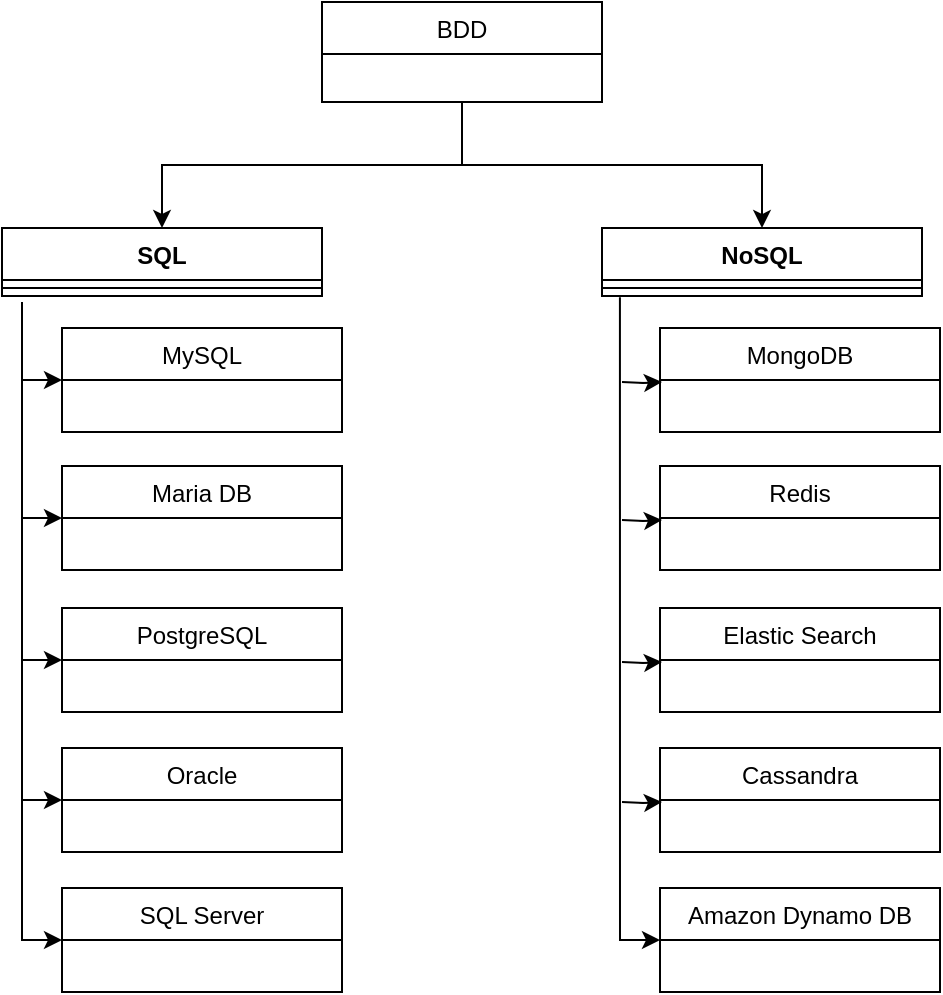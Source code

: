 <mxfile version="20.0.4" type="device"><diagram id="C5RBs43oDa-KdzZeNtuy" name="Page-1"><mxGraphModel dx="596" dy="468" grid="1" gridSize="10" guides="1" tooltips="1" connect="1" arrows="1" fold="1" page="1" pageScale="1" pageWidth="827" pageHeight="1169" math="0" shadow="0"><root><mxCell id="WIyWlLk6GJQsqaUBKTNV-0"/><mxCell id="WIyWlLk6GJQsqaUBKTNV-1" parent="WIyWlLk6GJQsqaUBKTNV-0"/><mxCell id="rcnci0UdDJZm_lKx0qY4-26" style="edgeStyle=orthogonalEdgeStyle;rounded=0;orthogonalLoop=1;jettySize=auto;html=1;entryX=0.5;entryY=0;entryDx=0;entryDy=0;" edge="1" parent="WIyWlLk6GJQsqaUBKTNV-1" source="rcnci0UdDJZm_lKx0qY4-0" target="rcnci0UdDJZm_lKx0qY4-4"><mxGeometry relative="1" as="geometry"/></mxCell><mxCell id="rcnci0UdDJZm_lKx0qY4-27" style="edgeStyle=orthogonalEdgeStyle;rounded=0;orthogonalLoop=1;jettySize=auto;html=1;exitX=0.5;exitY=1;exitDx=0;exitDy=0;" edge="1" parent="WIyWlLk6GJQsqaUBKTNV-1" source="rcnci0UdDJZm_lKx0qY4-0" target="rcnci0UdDJZm_lKx0qY4-8"><mxGeometry relative="1" as="geometry"/></mxCell><mxCell id="rcnci0UdDJZm_lKx0qY4-0" value="BDD" style="swimlane;fontStyle=0;childLayout=stackLayout;horizontal=1;startSize=26;fillColor=none;horizontalStack=0;resizeParent=1;resizeParentMax=0;resizeLast=0;collapsible=1;marginBottom=0;" vertex="1" parent="WIyWlLk6GJQsqaUBKTNV-1"><mxGeometry x="190" y="300" width="140" height="50" as="geometry"/></mxCell><mxCell id="rcnci0UdDJZm_lKx0qY4-4" value="SQL" style="swimlane;fontStyle=1;align=center;verticalAlign=top;childLayout=stackLayout;horizontal=1;startSize=26;horizontalStack=0;resizeParent=1;resizeParentMax=0;resizeLast=0;collapsible=1;marginBottom=0;" vertex="1" parent="WIyWlLk6GJQsqaUBKTNV-1"><mxGeometry x="30" y="413" width="160" height="34" as="geometry"/></mxCell><mxCell id="rcnci0UdDJZm_lKx0qY4-6" value="" style="line;strokeWidth=1;fillColor=none;align=left;verticalAlign=middle;spacingTop=-1;spacingLeft=3;spacingRight=3;rotatable=0;labelPosition=right;points=[];portConstraint=eastwest;" vertex="1" parent="rcnci0UdDJZm_lKx0qY4-4"><mxGeometry y="26" width="160" height="8" as="geometry"/></mxCell><mxCell id="rcnci0UdDJZm_lKx0qY4-8" value="NoSQL" style="swimlane;fontStyle=1;align=center;verticalAlign=top;childLayout=stackLayout;horizontal=1;startSize=26;horizontalStack=0;resizeParent=1;resizeParentMax=0;resizeLast=0;collapsible=1;marginBottom=0;" vertex="1" parent="WIyWlLk6GJQsqaUBKTNV-1"><mxGeometry x="330" y="413" width="160" height="34" as="geometry"/></mxCell><mxCell id="rcnci0UdDJZm_lKx0qY4-10" value="" style="line;strokeWidth=1;fillColor=none;align=left;verticalAlign=middle;spacingTop=-1;spacingLeft=3;spacingRight=3;rotatable=0;labelPosition=right;points=[];portConstraint=eastwest;" vertex="1" parent="rcnci0UdDJZm_lKx0qY4-8"><mxGeometry y="26" width="160" height="8" as="geometry"/></mxCell><mxCell id="rcnci0UdDJZm_lKx0qY4-15" value="MySQL" style="swimlane;fontStyle=0;childLayout=stackLayout;horizontal=1;startSize=26;fillColor=none;horizontalStack=0;resizeParent=1;resizeParentMax=0;resizeLast=0;collapsible=1;marginBottom=0;" vertex="1" parent="WIyWlLk6GJQsqaUBKTNV-1"><mxGeometry x="60" y="463" width="140" height="52" as="geometry"/></mxCell><mxCell id="rcnci0UdDJZm_lKx0qY4-16" value="Maria DB" style="swimlane;fontStyle=0;childLayout=stackLayout;horizontal=1;startSize=26;fillColor=none;horizontalStack=0;resizeParent=1;resizeParentMax=0;resizeLast=0;collapsible=1;marginBottom=0;" vertex="1" parent="WIyWlLk6GJQsqaUBKTNV-1"><mxGeometry x="60" y="532" width="140" height="52" as="geometry"/></mxCell><mxCell id="rcnci0UdDJZm_lKx0qY4-17" value="PostgreSQL" style="swimlane;fontStyle=0;childLayout=stackLayout;horizontal=1;startSize=26;fillColor=none;horizontalStack=0;resizeParent=1;resizeParentMax=0;resizeLast=0;collapsible=1;marginBottom=0;" vertex="1" parent="WIyWlLk6GJQsqaUBKTNV-1"><mxGeometry x="60" y="603" width="140" height="52" as="geometry"/></mxCell><mxCell id="rcnci0UdDJZm_lKx0qY4-18" value="Oracle" style="swimlane;fontStyle=0;childLayout=stackLayout;horizontal=1;startSize=26;fillColor=none;horizontalStack=0;resizeParent=1;resizeParentMax=0;resizeLast=0;collapsible=1;marginBottom=0;" vertex="1" parent="WIyWlLk6GJQsqaUBKTNV-1"><mxGeometry x="60" y="673" width="140" height="52" as="geometry"/></mxCell><mxCell id="rcnci0UdDJZm_lKx0qY4-19" value="SQL Server" style="swimlane;fontStyle=0;childLayout=stackLayout;horizontal=1;startSize=26;fillColor=none;horizontalStack=0;resizeParent=1;resizeParentMax=0;resizeLast=0;collapsible=1;marginBottom=0;" vertex="1" parent="WIyWlLk6GJQsqaUBKTNV-1"><mxGeometry x="60" y="743" width="140" height="52" as="geometry"/></mxCell><mxCell id="rcnci0UdDJZm_lKx0qY4-22" value="" style="endArrow=classic;html=1;rounded=0;entryX=0;entryY=0.5;entryDx=0;entryDy=0;" edge="1" parent="WIyWlLk6GJQsqaUBKTNV-1" target="rcnci0UdDJZm_lKx0qY4-15"><mxGeometry width="50" height="50" relative="1" as="geometry"><mxPoint x="40" y="489" as="sourcePoint"/><mxPoint x="300" y="613" as="targetPoint"/></mxGeometry></mxCell><mxCell id="rcnci0UdDJZm_lKx0qY4-23" value="" style="endArrow=classic;html=1;rounded=0;entryX=0;entryY=0.5;entryDx=0;entryDy=0;" edge="1" parent="WIyWlLk6GJQsqaUBKTNV-1" target="rcnci0UdDJZm_lKx0qY4-16"><mxGeometry width="50" height="50" relative="1" as="geometry"><mxPoint x="40" y="558" as="sourcePoint"/><mxPoint x="70" y="499" as="targetPoint"/></mxGeometry></mxCell><mxCell id="rcnci0UdDJZm_lKx0qY4-24" value="" style="endArrow=classic;html=1;rounded=0;entryX=0;entryY=0.5;entryDx=0;entryDy=0;" edge="1" parent="WIyWlLk6GJQsqaUBKTNV-1" target="rcnci0UdDJZm_lKx0qY4-17"><mxGeometry width="50" height="50" relative="1" as="geometry"><mxPoint x="40" y="629" as="sourcePoint"/><mxPoint x="80" y="509" as="targetPoint"/></mxGeometry></mxCell><mxCell id="rcnci0UdDJZm_lKx0qY4-25" value="" style="endArrow=classic;html=1;rounded=0;entryX=0;entryY=0.5;entryDx=0;entryDy=0;" edge="1" parent="WIyWlLk6GJQsqaUBKTNV-1" target="rcnci0UdDJZm_lKx0qY4-18"><mxGeometry width="50" height="50" relative="1" as="geometry"><mxPoint x="40" y="699" as="sourcePoint"/><mxPoint x="90" y="519" as="targetPoint"/></mxGeometry></mxCell><mxCell id="rcnci0UdDJZm_lKx0qY4-28" value="MongoDB" style="swimlane;fontStyle=0;childLayout=stackLayout;horizontal=1;startSize=26;fillColor=none;horizontalStack=0;resizeParent=1;resizeParentMax=0;resizeLast=0;collapsible=1;marginBottom=0;" vertex="1" parent="WIyWlLk6GJQsqaUBKTNV-1"><mxGeometry x="359" y="463" width="140" height="52" as="geometry"/></mxCell><mxCell id="rcnci0UdDJZm_lKx0qY4-29" value="Redis" style="swimlane;fontStyle=0;childLayout=stackLayout;horizontal=1;startSize=26;fillColor=none;horizontalStack=0;resizeParent=1;resizeParentMax=0;resizeLast=0;collapsible=1;marginBottom=0;" vertex="1" parent="WIyWlLk6GJQsqaUBKTNV-1"><mxGeometry x="359" y="532" width="140" height="52" as="geometry"/></mxCell><mxCell id="rcnci0UdDJZm_lKx0qY4-30" value="Elastic Search" style="swimlane;fontStyle=0;childLayout=stackLayout;horizontal=1;startSize=26;fillColor=none;horizontalStack=0;resizeParent=1;resizeParentMax=0;resizeLast=0;collapsible=1;marginBottom=0;" vertex="1" parent="WIyWlLk6GJQsqaUBKTNV-1"><mxGeometry x="359" y="603" width="140" height="52" as="geometry"/></mxCell><mxCell id="rcnci0UdDJZm_lKx0qY4-31" value="Cassandra" style="swimlane;fontStyle=0;childLayout=stackLayout;horizontal=1;startSize=26;fillColor=none;horizontalStack=0;resizeParent=1;resizeParentMax=0;resizeLast=0;collapsible=1;marginBottom=0;" vertex="1" parent="WIyWlLk6GJQsqaUBKTNV-1"><mxGeometry x="359" y="673" width="140" height="52" as="geometry"/></mxCell><mxCell id="rcnci0UdDJZm_lKx0qY4-33" value="Amazon Dynamo DB" style="swimlane;fontStyle=0;childLayout=stackLayout;horizontal=1;startSize=26;fillColor=none;horizontalStack=0;resizeParent=1;resizeParentMax=0;resizeLast=0;collapsible=1;marginBottom=0;" vertex="1" parent="WIyWlLk6GJQsqaUBKTNV-1"><mxGeometry x="359" y="743" width="140" height="52" as="geometry"/></mxCell><mxCell id="rcnci0UdDJZm_lKx0qY4-37" value="" style="endArrow=classic;html=1;rounded=0;entryX=0;entryY=0.5;entryDx=0;entryDy=0;edgeStyle=orthogonalEdgeStyle;" edge="1" parent="WIyWlLk6GJQsqaUBKTNV-1"><mxGeometry width="50" height="50" relative="1" as="geometry"><mxPoint x="340" y="490" as="sourcePoint"/><mxPoint x="360" y="490" as="targetPoint"/></mxGeometry></mxCell><mxCell id="rcnci0UdDJZm_lKx0qY4-38" value="" style="endArrow=classic;html=1;rounded=0;entryX=0;entryY=0.5;entryDx=0;entryDy=0;edgeStyle=orthogonalEdgeStyle;" edge="1" parent="WIyWlLk6GJQsqaUBKTNV-1"><mxGeometry width="50" height="50" relative="1" as="geometry"><mxPoint x="340" y="559" as="sourcePoint"/><mxPoint x="360" y="559" as="targetPoint"/></mxGeometry></mxCell><mxCell id="rcnci0UdDJZm_lKx0qY4-39" value="" style="endArrow=classic;html=1;rounded=0;entryX=0;entryY=0.5;entryDx=0;entryDy=0;edgeStyle=orthogonalEdgeStyle;" edge="1" parent="WIyWlLk6GJQsqaUBKTNV-1"><mxGeometry width="50" height="50" relative="1" as="geometry"><mxPoint x="340" y="630" as="sourcePoint"/><mxPoint x="360" y="630" as="targetPoint"/></mxGeometry></mxCell><mxCell id="rcnci0UdDJZm_lKx0qY4-40" value="" style="endArrow=classic;html=1;rounded=0;entryX=0;entryY=0.5;entryDx=0;entryDy=0;edgeStyle=orthogonalEdgeStyle;" edge="1" parent="WIyWlLk6GJQsqaUBKTNV-1"><mxGeometry width="50" height="50" relative="1" as="geometry"><mxPoint x="340" y="700" as="sourcePoint"/><mxPoint x="360" y="700" as="targetPoint"/></mxGeometry></mxCell><mxCell id="rcnci0UdDJZm_lKx0qY4-41" value="" style="endArrow=classic;html=1;rounded=0;exitX=0.056;exitY=1.064;exitDx=0;exitDy=0;exitPerimeter=0;entryX=0;entryY=0.5;entryDx=0;entryDy=0;edgeStyle=orthogonalEdgeStyle;" edge="1" parent="WIyWlLk6GJQsqaUBKTNV-1" target="rcnci0UdDJZm_lKx0qY4-33"><mxGeometry width="50" height="50" relative="1" as="geometry"><mxPoint x="338.96" y="447.664" as="sourcePoint"/><mxPoint x="340" y="773" as="targetPoint"/><Array as="points"><mxPoint x="339" y="769"/></Array></mxGeometry></mxCell><mxCell id="rcnci0UdDJZm_lKx0qY4-43" value="" style="endArrow=classic;html=1;rounded=0;edgeStyle=orthogonalEdgeStyle;entryX=0;entryY=0.5;entryDx=0;entryDy=0;" edge="1" parent="WIyWlLk6GJQsqaUBKTNV-1" target="rcnci0UdDJZm_lKx0qY4-19"><mxGeometry width="50" height="50" relative="1" as="geometry"><mxPoint x="40" y="450" as="sourcePoint"/><mxPoint x="40" y="780" as="targetPoint"/><Array as="points"><mxPoint x="40" y="769"/></Array></mxGeometry></mxCell></root></mxGraphModel></diagram></mxfile>